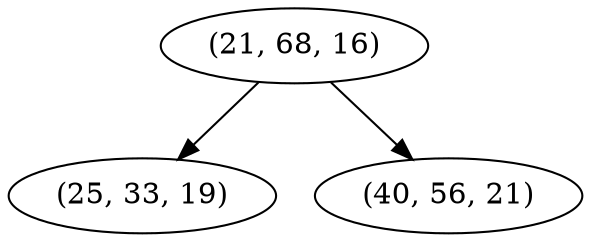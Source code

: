 digraph tree {
    "(21, 68, 16)";
    "(25, 33, 19)";
    "(40, 56, 21)";
    "(21, 68, 16)" -> "(25, 33, 19)";
    "(21, 68, 16)" -> "(40, 56, 21)";
}
